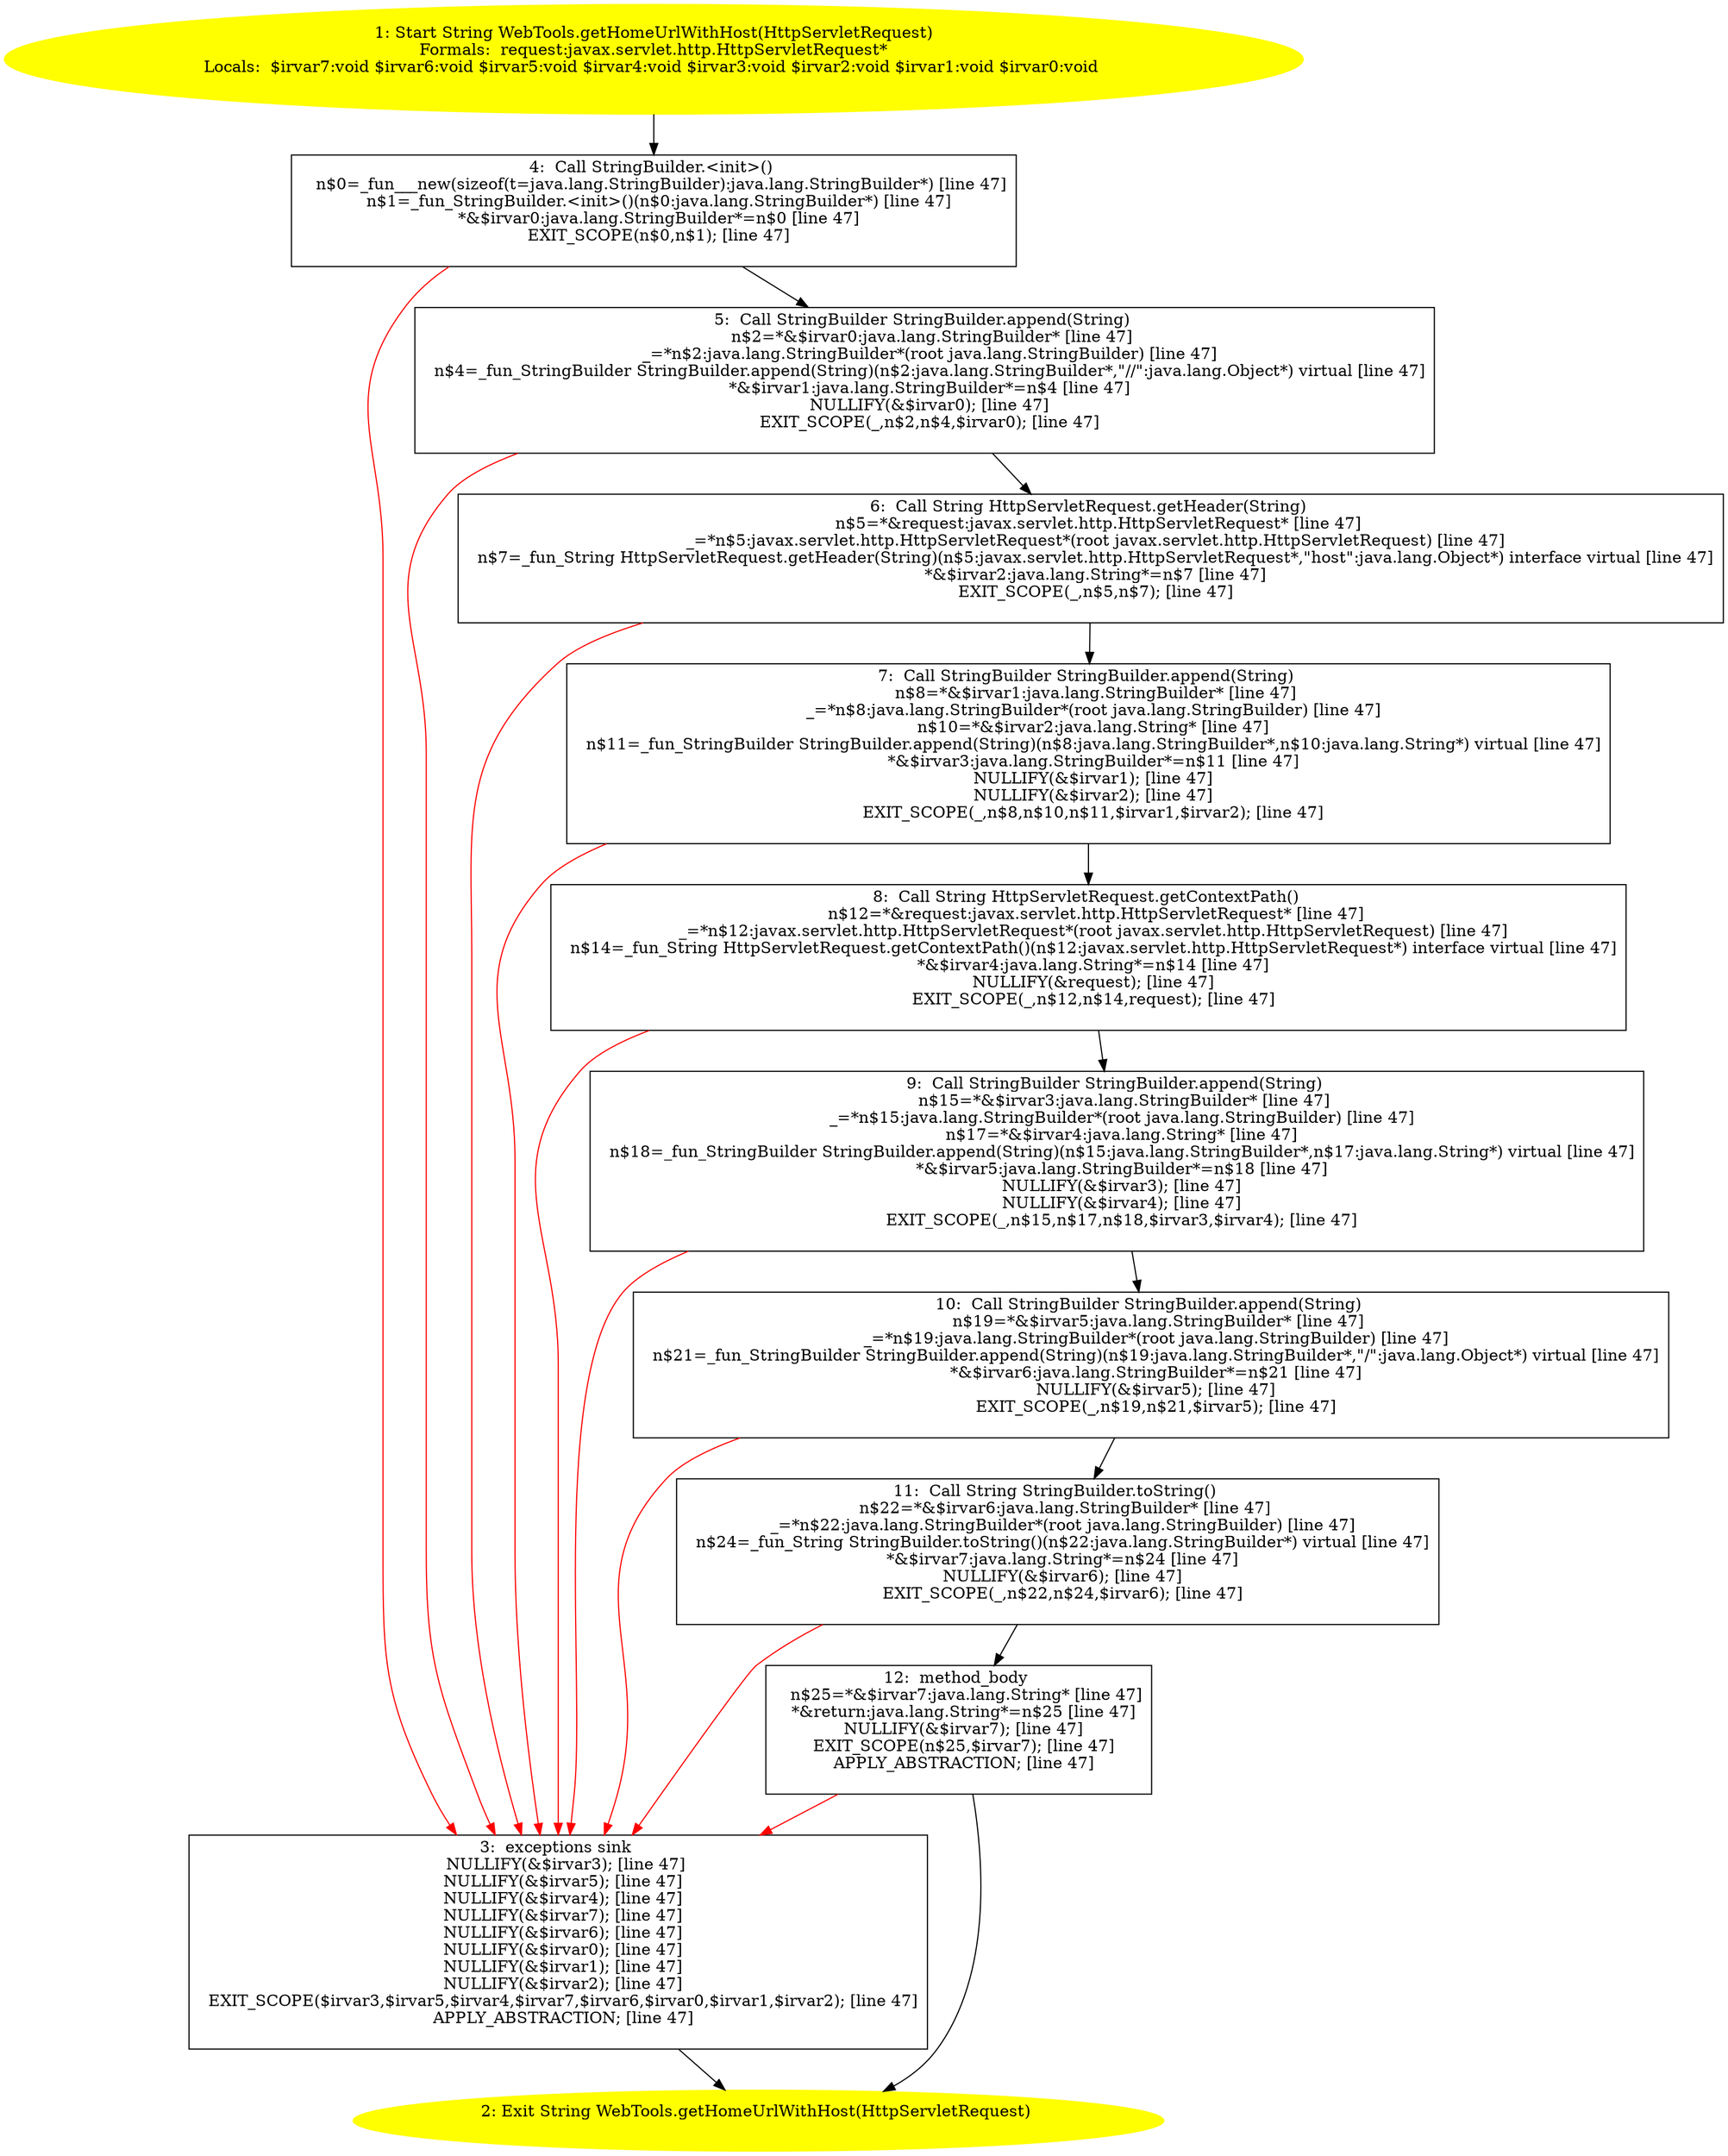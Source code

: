 /* @generated */
digraph cfg {
"com.zrlog.web.util.WebTools.getHomeUrlWithHost(javax.servlet.http.HttpServletRequest):java.lang.Stri.b0d54fee439f4e4d4e23053af9abf7bb_1" [label="1: Start String WebTools.getHomeUrlWithHost(HttpServletRequest)\nFormals:  request:javax.servlet.http.HttpServletRequest*\nLocals:  $irvar7:void $irvar6:void $irvar5:void $irvar4:void $irvar3:void $irvar2:void $irvar1:void $irvar0:void \n  " color=yellow style=filled]
	

	 "com.zrlog.web.util.WebTools.getHomeUrlWithHost(javax.servlet.http.HttpServletRequest):java.lang.Stri.b0d54fee439f4e4d4e23053af9abf7bb_1" -> "com.zrlog.web.util.WebTools.getHomeUrlWithHost(javax.servlet.http.HttpServletRequest):java.lang.Stri.b0d54fee439f4e4d4e23053af9abf7bb_4" ;
"com.zrlog.web.util.WebTools.getHomeUrlWithHost(javax.servlet.http.HttpServletRequest):java.lang.Stri.b0d54fee439f4e4d4e23053af9abf7bb_2" [label="2: Exit String WebTools.getHomeUrlWithHost(HttpServletRequest) \n  " color=yellow style=filled]
	

"com.zrlog.web.util.WebTools.getHomeUrlWithHost(javax.servlet.http.HttpServletRequest):java.lang.Stri.b0d54fee439f4e4d4e23053af9abf7bb_3" [label="3:  exceptions sink \n   NULLIFY(&$irvar3); [line 47]\n  NULLIFY(&$irvar5); [line 47]\n  NULLIFY(&$irvar4); [line 47]\n  NULLIFY(&$irvar7); [line 47]\n  NULLIFY(&$irvar6); [line 47]\n  NULLIFY(&$irvar0); [line 47]\n  NULLIFY(&$irvar1); [line 47]\n  NULLIFY(&$irvar2); [line 47]\n  EXIT_SCOPE($irvar3,$irvar5,$irvar4,$irvar7,$irvar6,$irvar0,$irvar1,$irvar2); [line 47]\n  APPLY_ABSTRACTION; [line 47]\n " shape="box"]
	

	 "com.zrlog.web.util.WebTools.getHomeUrlWithHost(javax.servlet.http.HttpServletRequest):java.lang.Stri.b0d54fee439f4e4d4e23053af9abf7bb_3" -> "com.zrlog.web.util.WebTools.getHomeUrlWithHost(javax.servlet.http.HttpServletRequest):java.lang.Stri.b0d54fee439f4e4d4e23053af9abf7bb_2" ;
"com.zrlog.web.util.WebTools.getHomeUrlWithHost(javax.servlet.http.HttpServletRequest):java.lang.Stri.b0d54fee439f4e4d4e23053af9abf7bb_4" [label="4:  Call StringBuilder.<init>() \n   n$0=_fun___new(sizeof(t=java.lang.StringBuilder):java.lang.StringBuilder*) [line 47]\n  n$1=_fun_StringBuilder.<init>()(n$0:java.lang.StringBuilder*) [line 47]\n  *&$irvar0:java.lang.StringBuilder*=n$0 [line 47]\n  EXIT_SCOPE(n$0,n$1); [line 47]\n " shape="box"]
	

	 "com.zrlog.web.util.WebTools.getHomeUrlWithHost(javax.servlet.http.HttpServletRequest):java.lang.Stri.b0d54fee439f4e4d4e23053af9abf7bb_4" -> "com.zrlog.web.util.WebTools.getHomeUrlWithHost(javax.servlet.http.HttpServletRequest):java.lang.Stri.b0d54fee439f4e4d4e23053af9abf7bb_5" ;
	 "com.zrlog.web.util.WebTools.getHomeUrlWithHost(javax.servlet.http.HttpServletRequest):java.lang.Stri.b0d54fee439f4e4d4e23053af9abf7bb_4" -> "com.zrlog.web.util.WebTools.getHomeUrlWithHost(javax.servlet.http.HttpServletRequest):java.lang.Stri.b0d54fee439f4e4d4e23053af9abf7bb_3" [color="red" ];
"com.zrlog.web.util.WebTools.getHomeUrlWithHost(javax.servlet.http.HttpServletRequest):java.lang.Stri.b0d54fee439f4e4d4e23053af9abf7bb_5" [label="5:  Call StringBuilder StringBuilder.append(String) \n   n$2=*&$irvar0:java.lang.StringBuilder* [line 47]\n  _=*n$2:java.lang.StringBuilder*(root java.lang.StringBuilder) [line 47]\n  n$4=_fun_StringBuilder StringBuilder.append(String)(n$2:java.lang.StringBuilder*,\"//\":java.lang.Object*) virtual [line 47]\n  *&$irvar1:java.lang.StringBuilder*=n$4 [line 47]\n  NULLIFY(&$irvar0); [line 47]\n  EXIT_SCOPE(_,n$2,n$4,$irvar0); [line 47]\n " shape="box"]
	

	 "com.zrlog.web.util.WebTools.getHomeUrlWithHost(javax.servlet.http.HttpServletRequest):java.lang.Stri.b0d54fee439f4e4d4e23053af9abf7bb_5" -> "com.zrlog.web.util.WebTools.getHomeUrlWithHost(javax.servlet.http.HttpServletRequest):java.lang.Stri.b0d54fee439f4e4d4e23053af9abf7bb_6" ;
	 "com.zrlog.web.util.WebTools.getHomeUrlWithHost(javax.servlet.http.HttpServletRequest):java.lang.Stri.b0d54fee439f4e4d4e23053af9abf7bb_5" -> "com.zrlog.web.util.WebTools.getHomeUrlWithHost(javax.servlet.http.HttpServletRequest):java.lang.Stri.b0d54fee439f4e4d4e23053af9abf7bb_3" [color="red" ];
"com.zrlog.web.util.WebTools.getHomeUrlWithHost(javax.servlet.http.HttpServletRequest):java.lang.Stri.b0d54fee439f4e4d4e23053af9abf7bb_6" [label="6:  Call String HttpServletRequest.getHeader(String) \n   n$5=*&request:javax.servlet.http.HttpServletRequest* [line 47]\n  _=*n$5:javax.servlet.http.HttpServletRequest*(root javax.servlet.http.HttpServletRequest) [line 47]\n  n$7=_fun_String HttpServletRequest.getHeader(String)(n$5:javax.servlet.http.HttpServletRequest*,\"host\":java.lang.Object*) interface virtual [line 47]\n  *&$irvar2:java.lang.String*=n$7 [line 47]\n  EXIT_SCOPE(_,n$5,n$7); [line 47]\n " shape="box"]
	

	 "com.zrlog.web.util.WebTools.getHomeUrlWithHost(javax.servlet.http.HttpServletRequest):java.lang.Stri.b0d54fee439f4e4d4e23053af9abf7bb_6" -> "com.zrlog.web.util.WebTools.getHomeUrlWithHost(javax.servlet.http.HttpServletRequest):java.lang.Stri.b0d54fee439f4e4d4e23053af9abf7bb_7" ;
	 "com.zrlog.web.util.WebTools.getHomeUrlWithHost(javax.servlet.http.HttpServletRequest):java.lang.Stri.b0d54fee439f4e4d4e23053af9abf7bb_6" -> "com.zrlog.web.util.WebTools.getHomeUrlWithHost(javax.servlet.http.HttpServletRequest):java.lang.Stri.b0d54fee439f4e4d4e23053af9abf7bb_3" [color="red" ];
"com.zrlog.web.util.WebTools.getHomeUrlWithHost(javax.servlet.http.HttpServletRequest):java.lang.Stri.b0d54fee439f4e4d4e23053af9abf7bb_7" [label="7:  Call StringBuilder StringBuilder.append(String) \n   n$8=*&$irvar1:java.lang.StringBuilder* [line 47]\n  _=*n$8:java.lang.StringBuilder*(root java.lang.StringBuilder) [line 47]\n  n$10=*&$irvar2:java.lang.String* [line 47]\n  n$11=_fun_StringBuilder StringBuilder.append(String)(n$8:java.lang.StringBuilder*,n$10:java.lang.String*) virtual [line 47]\n  *&$irvar3:java.lang.StringBuilder*=n$11 [line 47]\n  NULLIFY(&$irvar1); [line 47]\n  NULLIFY(&$irvar2); [line 47]\n  EXIT_SCOPE(_,n$8,n$10,n$11,$irvar1,$irvar2); [line 47]\n " shape="box"]
	

	 "com.zrlog.web.util.WebTools.getHomeUrlWithHost(javax.servlet.http.HttpServletRequest):java.lang.Stri.b0d54fee439f4e4d4e23053af9abf7bb_7" -> "com.zrlog.web.util.WebTools.getHomeUrlWithHost(javax.servlet.http.HttpServletRequest):java.lang.Stri.b0d54fee439f4e4d4e23053af9abf7bb_8" ;
	 "com.zrlog.web.util.WebTools.getHomeUrlWithHost(javax.servlet.http.HttpServletRequest):java.lang.Stri.b0d54fee439f4e4d4e23053af9abf7bb_7" -> "com.zrlog.web.util.WebTools.getHomeUrlWithHost(javax.servlet.http.HttpServletRequest):java.lang.Stri.b0d54fee439f4e4d4e23053af9abf7bb_3" [color="red" ];
"com.zrlog.web.util.WebTools.getHomeUrlWithHost(javax.servlet.http.HttpServletRequest):java.lang.Stri.b0d54fee439f4e4d4e23053af9abf7bb_8" [label="8:  Call String HttpServletRequest.getContextPath() \n   n$12=*&request:javax.servlet.http.HttpServletRequest* [line 47]\n  _=*n$12:javax.servlet.http.HttpServletRequest*(root javax.servlet.http.HttpServletRequest) [line 47]\n  n$14=_fun_String HttpServletRequest.getContextPath()(n$12:javax.servlet.http.HttpServletRequest*) interface virtual [line 47]\n  *&$irvar4:java.lang.String*=n$14 [line 47]\n  NULLIFY(&request); [line 47]\n  EXIT_SCOPE(_,n$12,n$14,request); [line 47]\n " shape="box"]
	

	 "com.zrlog.web.util.WebTools.getHomeUrlWithHost(javax.servlet.http.HttpServletRequest):java.lang.Stri.b0d54fee439f4e4d4e23053af9abf7bb_8" -> "com.zrlog.web.util.WebTools.getHomeUrlWithHost(javax.servlet.http.HttpServletRequest):java.lang.Stri.b0d54fee439f4e4d4e23053af9abf7bb_9" ;
	 "com.zrlog.web.util.WebTools.getHomeUrlWithHost(javax.servlet.http.HttpServletRequest):java.lang.Stri.b0d54fee439f4e4d4e23053af9abf7bb_8" -> "com.zrlog.web.util.WebTools.getHomeUrlWithHost(javax.servlet.http.HttpServletRequest):java.lang.Stri.b0d54fee439f4e4d4e23053af9abf7bb_3" [color="red" ];
"com.zrlog.web.util.WebTools.getHomeUrlWithHost(javax.servlet.http.HttpServletRequest):java.lang.Stri.b0d54fee439f4e4d4e23053af9abf7bb_9" [label="9:  Call StringBuilder StringBuilder.append(String) \n   n$15=*&$irvar3:java.lang.StringBuilder* [line 47]\n  _=*n$15:java.lang.StringBuilder*(root java.lang.StringBuilder) [line 47]\n  n$17=*&$irvar4:java.lang.String* [line 47]\n  n$18=_fun_StringBuilder StringBuilder.append(String)(n$15:java.lang.StringBuilder*,n$17:java.lang.String*) virtual [line 47]\n  *&$irvar5:java.lang.StringBuilder*=n$18 [line 47]\n  NULLIFY(&$irvar3); [line 47]\n  NULLIFY(&$irvar4); [line 47]\n  EXIT_SCOPE(_,n$15,n$17,n$18,$irvar3,$irvar4); [line 47]\n " shape="box"]
	

	 "com.zrlog.web.util.WebTools.getHomeUrlWithHost(javax.servlet.http.HttpServletRequest):java.lang.Stri.b0d54fee439f4e4d4e23053af9abf7bb_9" -> "com.zrlog.web.util.WebTools.getHomeUrlWithHost(javax.servlet.http.HttpServletRequest):java.lang.Stri.b0d54fee439f4e4d4e23053af9abf7bb_10" ;
	 "com.zrlog.web.util.WebTools.getHomeUrlWithHost(javax.servlet.http.HttpServletRequest):java.lang.Stri.b0d54fee439f4e4d4e23053af9abf7bb_9" -> "com.zrlog.web.util.WebTools.getHomeUrlWithHost(javax.servlet.http.HttpServletRequest):java.lang.Stri.b0d54fee439f4e4d4e23053af9abf7bb_3" [color="red" ];
"com.zrlog.web.util.WebTools.getHomeUrlWithHost(javax.servlet.http.HttpServletRequest):java.lang.Stri.b0d54fee439f4e4d4e23053af9abf7bb_10" [label="10:  Call StringBuilder StringBuilder.append(String) \n   n$19=*&$irvar5:java.lang.StringBuilder* [line 47]\n  _=*n$19:java.lang.StringBuilder*(root java.lang.StringBuilder) [line 47]\n  n$21=_fun_StringBuilder StringBuilder.append(String)(n$19:java.lang.StringBuilder*,\"/\":java.lang.Object*) virtual [line 47]\n  *&$irvar6:java.lang.StringBuilder*=n$21 [line 47]\n  NULLIFY(&$irvar5); [line 47]\n  EXIT_SCOPE(_,n$19,n$21,$irvar5); [line 47]\n " shape="box"]
	

	 "com.zrlog.web.util.WebTools.getHomeUrlWithHost(javax.servlet.http.HttpServletRequest):java.lang.Stri.b0d54fee439f4e4d4e23053af9abf7bb_10" -> "com.zrlog.web.util.WebTools.getHomeUrlWithHost(javax.servlet.http.HttpServletRequest):java.lang.Stri.b0d54fee439f4e4d4e23053af9abf7bb_11" ;
	 "com.zrlog.web.util.WebTools.getHomeUrlWithHost(javax.servlet.http.HttpServletRequest):java.lang.Stri.b0d54fee439f4e4d4e23053af9abf7bb_10" -> "com.zrlog.web.util.WebTools.getHomeUrlWithHost(javax.servlet.http.HttpServletRequest):java.lang.Stri.b0d54fee439f4e4d4e23053af9abf7bb_3" [color="red" ];
"com.zrlog.web.util.WebTools.getHomeUrlWithHost(javax.servlet.http.HttpServletRequest):java.lang.Stri.b0d54fee439f4e4d4e23053af9abf7bb_11" [label="11:  Call String StringBuilder.toString() \n   n$22=*&$irvar6:java.lang.StringBuilder* [line 47]\n  _=*n$22:java.lang.StringBuilder*(root java.lang.StringBuilder) [line 47]\n  n$24=_fun_String StringBuilder.toString()(n$22:java.lang.StringBuilder*) virtual [line 47]\n  *&$irvar7:java.lang.String*=n$24 [line 47]\n  NULLIFY(&$irvar6); [line 47]\n  EXIT_SCOPE(_,n$22,n$24,$irvar6); [line 47]\n " shape="box"]
	

	 "com.zrlog.web.util.WebTools.getHomeUrlWithHost(javax.servlet.http.HttpServletRequest):java.lang.Stri.b0d54fee439f4e4d4e23053af9abf7bb_11" -> "com.zrlog.web.util.WebTools.getHomeUrlWithHost(javax.servlet.http.HttpServletRequest):java.lang.Stri.b0d54fee439f4e4d4e23053af9abf7bb_12" ;
	 "com.zrlog.web.util.WebTools.getHomeUrlWithHost(javax.servlet.http.HttpServletRequest):java.lang.Stri.b0d54fee439f4e4d4e23053af9abf7bb_11" -> "com.zrlog.web.util.WebTools.getHomeUrlWithHost(javax.servlet.http.HttpServletRequest):java.lang.Stri.b0d54fee439f4e4d4e23053af9abf7bb_3" [color="red" ];
"com.zrlog.web.util.WebTools.getHomeUrlWithHost(javax.servlet.http.HttpServletRequest):java.lang.Stri.b0d54fee439f4e4d4e23053af9abf7bb_12" [label="12:  method_body \n   n$25=*&$irvar7:java.lang.String* [line 47]\n  *&return:java.lang.String*=n$25 [line 47]\n  NULLIFY(&$irvar7); [line 47]\n  EXIT_SCOPE(n$25,$irvar7); [line 47]\n  APPLY_ABSTRACTION; [line 47]\n " shape="box"]
	

	 "com.zrlog.web.util.WebTools.getHomeUrlWithHost(javax.servlet.http.HttpServletRequest):java.lang.Stri.b0d54fee439f4e4d4e23053af9abf7bb_12" -> "com.zrlog.web.util.WebTools.getHomeUrlWithHost(javax.servlet.http.HttpServletRequest):java.lang.Stri.b0d54fee439f4e4d4e23053af9abf7bb_2" ;
	 "com.zrlog.web.util.WebTools.getHomeUrlWithHost(javax.servlet.http.HttpServletRequest):java.lang.Stri.b0d54fee439f4e4d4e23053af9abf7bb_12" -> "com.zrlog.web.util.WebTools.getHomeUrlWithHost(javax.servlet.http.HttpServletRequest):java.lang.Stri.b0d54fee439f4e4d4e23053af9abf7bb_3" [color="red" ];
}
